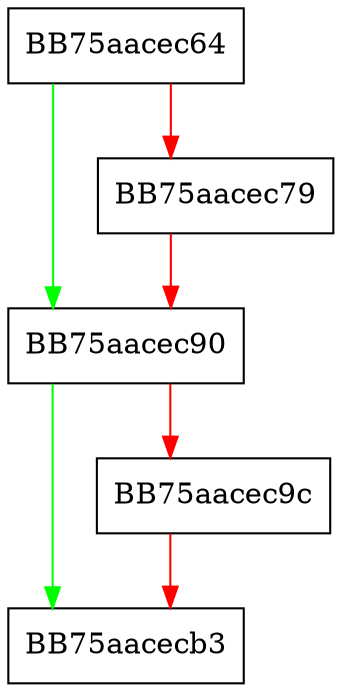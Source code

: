 digraph mth7_done {
  node [shape="box"];
  graph [splines=ortho];
  BB75aacec64 -> BB75aacec90 [color="green"];
  BB75aacec64 -> BB75aacec79 [color="red"];
  BB75aacec79 -> BB75aacec90 [color="red"];
  BB75aacec90 -> BB75aacecb3 [color="green"];
  BB75aacec90 -> BB75aacec9c [color="red"];
  BB75aacec9c -> BB75aacecb3 [color="red"];
}
